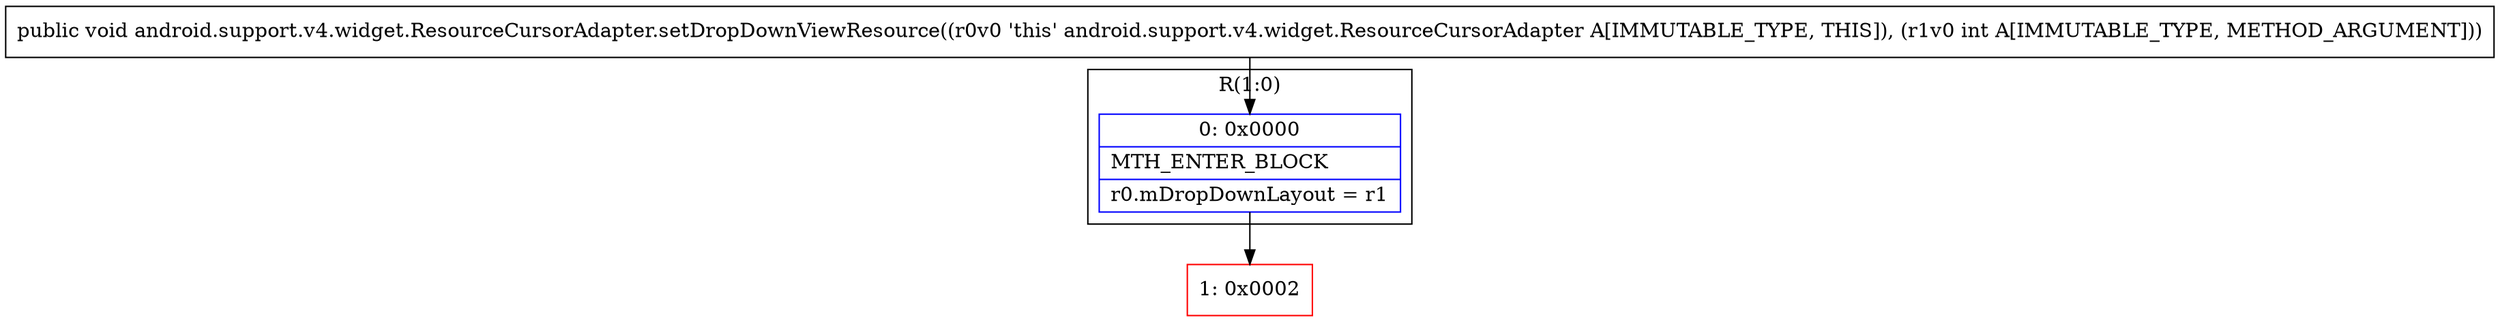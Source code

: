 digraph "CFG forandroid.support.v4.widget.ResourceCursorAdapter.setDropDownViewResource(I)V" {
subgraph cluster_Region_1899856690 {
label = "R(1:0)";
node [shape=record,color=blue];
Node_0 [shape=record,label="{0\:\ 0x0000|MTH_ENTER_BLOCK\l|r0.mDropDownLayout = r1\l}"];
}
Node_1 [shape=record,color=red,label="{1\:\ 0x0002}"];
MethodNode[shape=record,label="{public void android.support.v4.widget.ResourceCursorAdapter.setDropDownViewResource((r0v0 'this' android.support.v4.widget.ResourceCursorAdapter A[IMMUTABLE_TYPE, THIS]), (r1v0 int A[IMMUTABLE_TYPE, METHOD_ARGUMENT])) }"];
MethodNode -> Node_0;
Node_0 -> Node_1;
}


